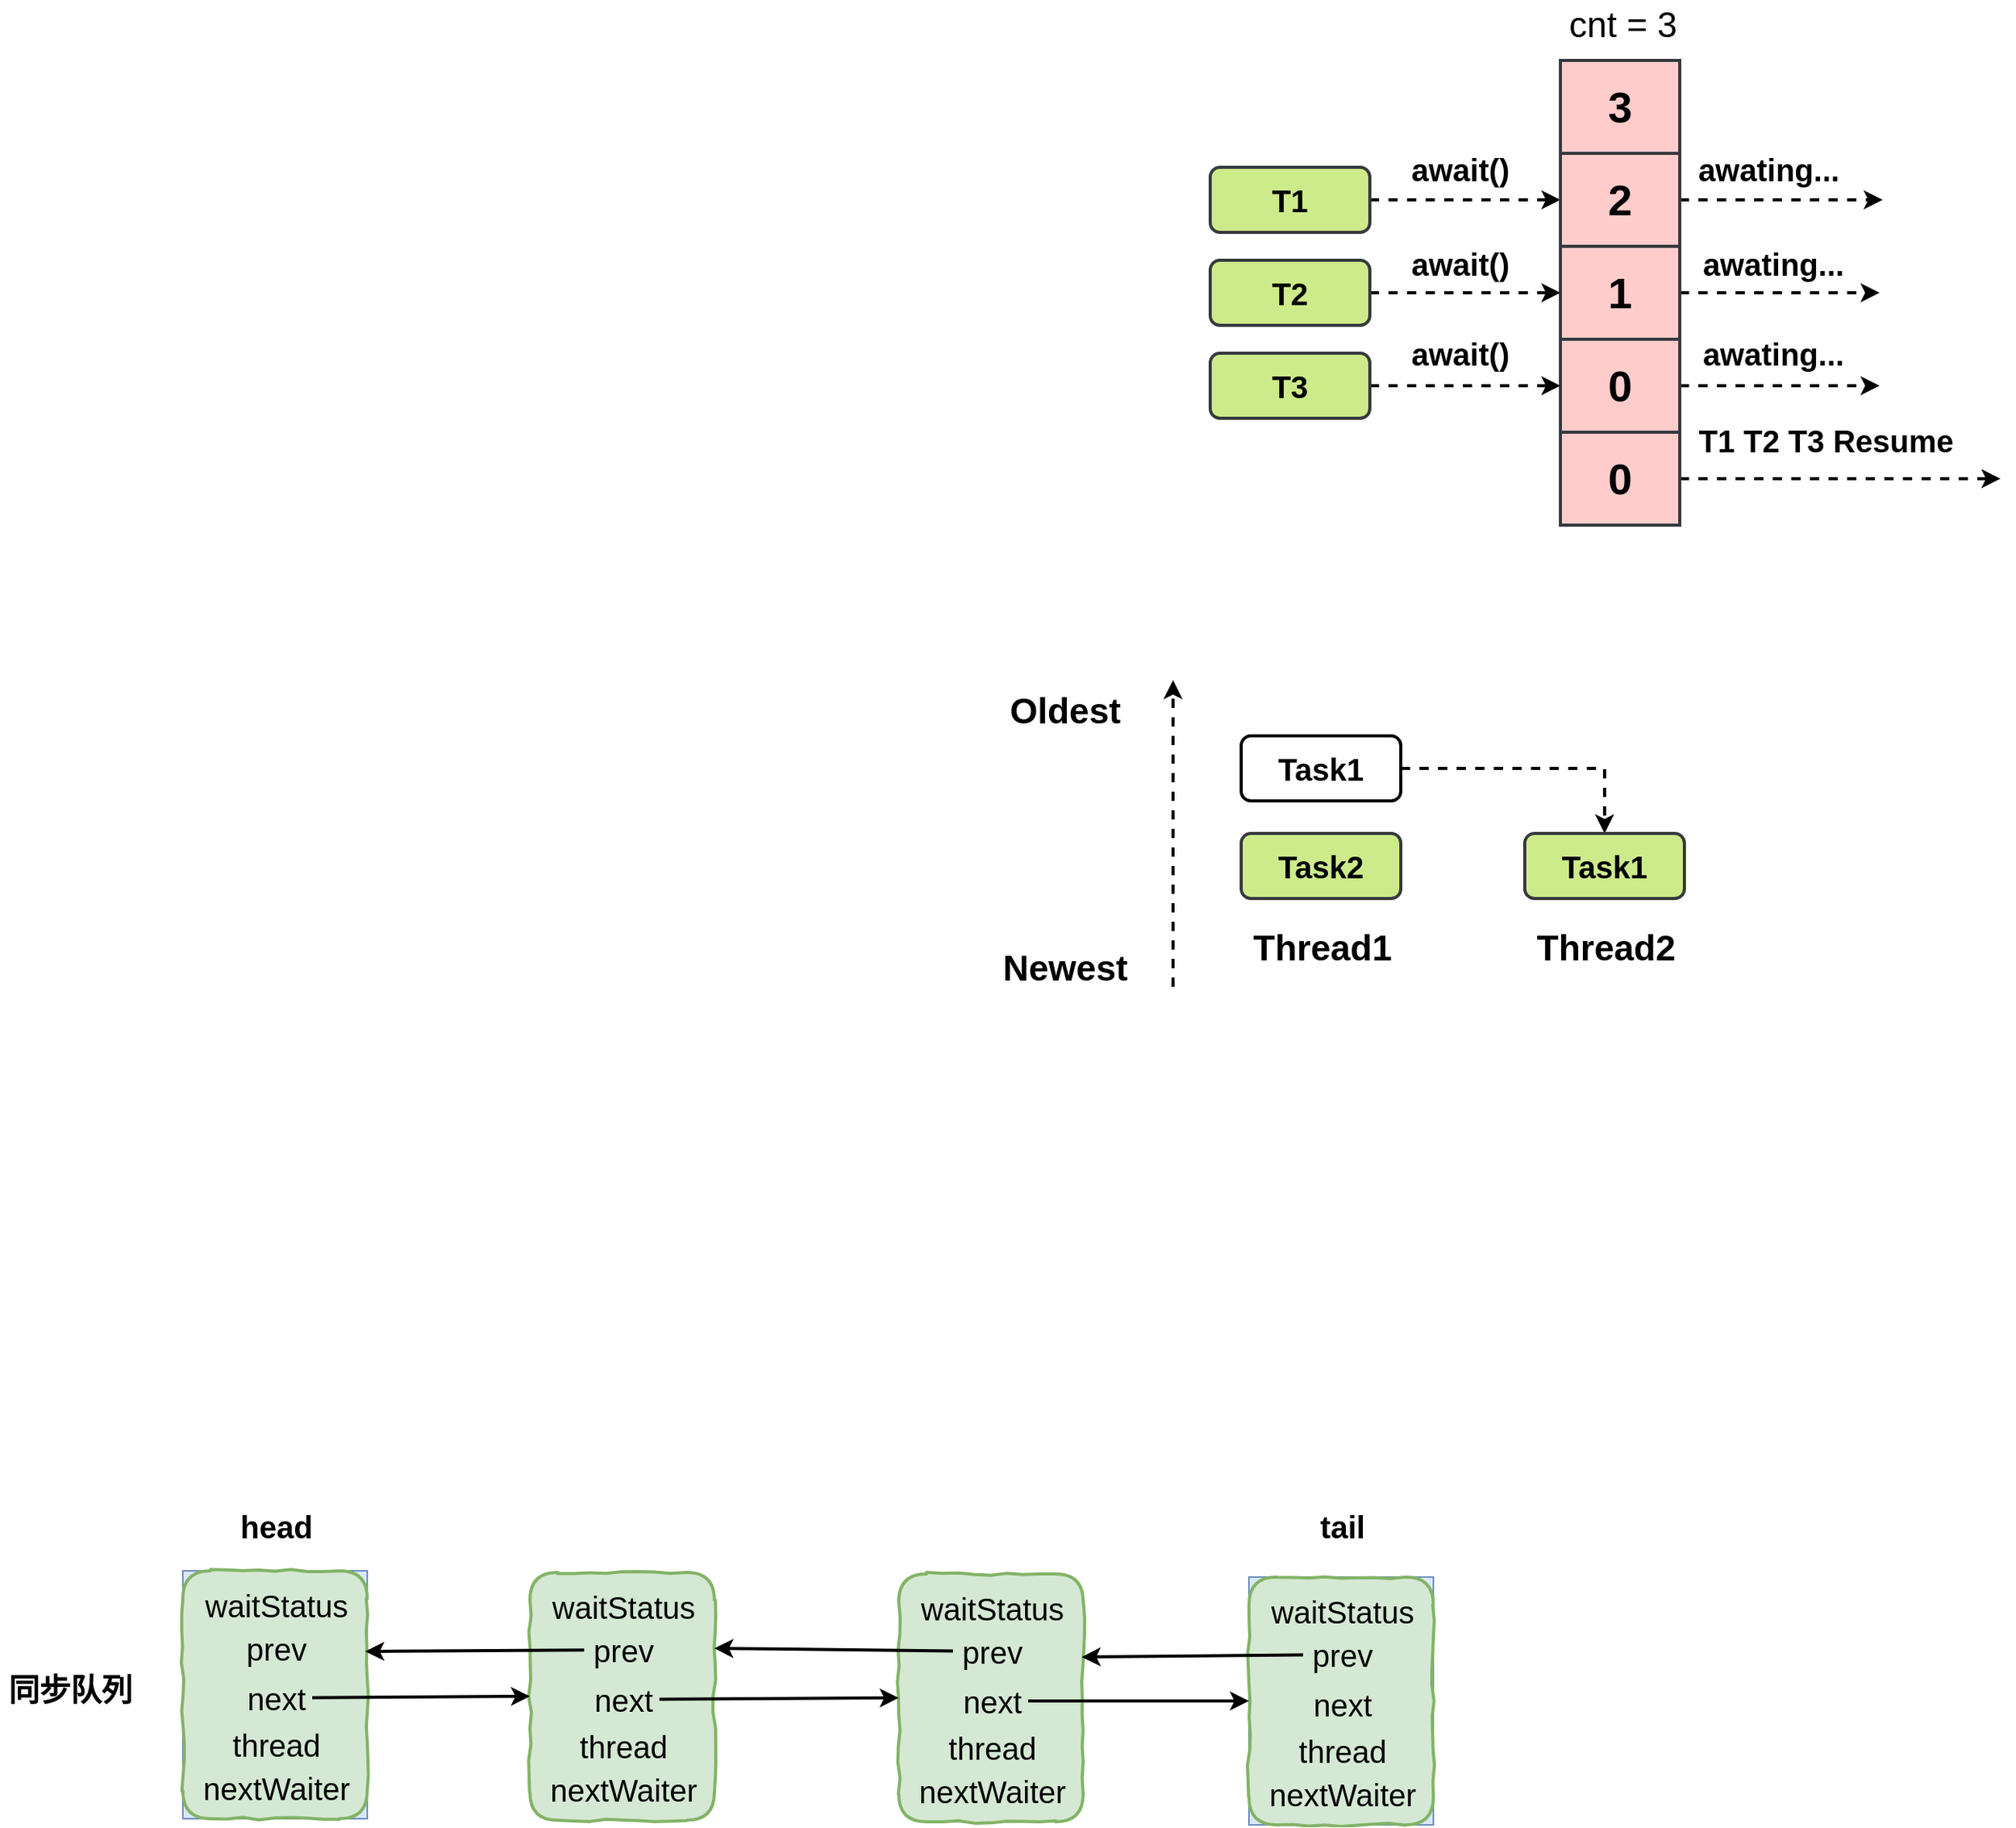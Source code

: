 <mxfile version="13.0.3" type="device"><diagram id="2wja1paDzNUNhNRBYE_6" name="Page-1"><mxGraphModel dx="2473" dy="967" grid="0" gridSize="10" guides="1" tooltips="1" connect="1" arrows="1" fold="1" page="0" pageScale="1" pageWidth="827" pageHeight="1169" math="0" shadow="0"><root><mxCell id="0"/><mxCell id="1" parent="0"/><mxCell id="sbqXiGQBPaouhdh_jf4P-11" style="edgeStyle=orthogonalEdgeStyle;rounded=0;orthogonalLoop=1;jettySize=auto;html=1;exitX=1;exitY=0.5;exitDx=0;exitDy=0;entryX=0;entryY=0.5;entryDx=0;entryDy=0;fontSize=20;strokeWidth=2;dashed=1;" parent="1" source="sbqXiGQBPaouhdh_jf4P-1" target="sbqXiGQBPaouhdh_jf4P-3" edge="1"><mxGeometry relative="1" as="geometry"/></mxCell><mxCell id="sbqXiGQBPaouhdh_jf4P-1" value="T1" style="rounded=1;whiteSpace=wrap;html=1;strokeWidth=2;fontSize=20;fontStyle=1;fillColor=#cdeb8b;strokeColor=#36393d;" parent="1" vertex="1"><mxGeometry x="164" y="201" width="103" height="42" as="geometry"/></mxCell><mxCell id="sbqXiGQBPaouhdh_jf4P-2" value="3" style="rounded=0;whiteSpace=wrap;html=1;fontSize=28;fontStyle=1;strokeWidth=2;fillColor=#ffcccc;strokeColor=#36393d;" parent="1" vertex="1"><mxGeometry x="390" y="132" width="77" height="60" as="geometry"/></mxCell><mxCell id="sbqXiGQBPaouhdh_jf4P-14" style="edgeStyle=orthogonalEdgeStyle;rounded=0;orthogonalLoop=1;jettySize=auto;html=1;exitX=1;exitY=0.5;exitDx=0;exitDy=0;dashed=1;strokeWidth=2;fontSize=20;" parent="1" source="sbqXiGQBPaouhdh_jf4P-3" edge="1"><mxGeometry relative="1" as="geometry"><mxPoint x="598" y="222" as="targetPoint"/></mxGeometry></mxCell><mxCell id="sbqXiGQBPaouhdh_jf4P-3" value="2" style="rounded=0;whiteSpace=wrap;html=1;fontSize=28;fontStyle=1;strokeWidth=2;fillColor=#ffcccc;strokeColor=#36393d;" parent="1" vertex="1"><mxGeometry x="390" y="192" width="77" height="60" as="geometry"/></mxCell><mxCell id="sbqXiGQBPaouhdh_jf4P-15" style="edgeStyle=orthogonalEdgeStyle;rounded=0;orthogonalLoop=1;jettySize=auto;html=1;exitX=1;exitY=0.5;exitDx=0;exitDy=0;dashed=1;strokeWidth=2;fontSize=20;" parent="1" source="sbqXiGQBPaouhdh_jf4P-4" edge="1"><mxGeometry relative="1" as="geometry"><mxPoint x="596" y="282" as="targetPoint"/></mxGeometry></mxCell><mxCell id="sbqXiGQBPaouhdh_jf4P-4" value="1" style="rounded=0;whiteSpace=wrap;html=1;fontSize=28;fontStyle=1;strokeWidth=2;fillColor=#ffcccc;strokeColor=#36393d;" parent="1" vertex="1"><mxGeometry x="390" y="252" width="77" height="60" as="geometry"/></mxCell><mxCell id="sbqXiGQBPaouhdh_jf4P-16" style="edgeStyle=orthogonalEdgeStyle;rounded=0;orthogonalLoop=1;jettySize=auto;html=1;exitX=1;exitY=0.5;exitDx=0;exitDy=0;dashed=1;strokeWidth=2;fontSize=20;" parent="1" source="sbqXiGQBPaouhdh_jf4P-5" edge="1"><mxGeometry relative="1" as="geometry"><mxPoint x="596" y="342" as="targetPoint"/></mxGeometry></mxCell><mxCell id="sbqXiGQBPaouhdh_jf4P-5" value="0" style="rounded=0;whiteSpace=wrap;html=1;fontSize=28;fontStyle=1;strokeWidth=2;fillColor=#ffcccc;strokeColor=#36393d;" parent="1" vertex="1"><mxGeometry x="390" y="312" width="77" height="60" as="geometry"/></mxCell><mxCell id="sbqXiGQBPaouhdh_jf4P-17" style="edgeStyle=orthogonalEdgeStyle;rounded=0;orthogonalLoop=1;jettySize=auto;html=1;exitX=1;exitY=0.5;exitDx=0;exitDy=0;dashed=1;strokeWidth=2;fontSize=20;" parent="1" source="sbqXiGQBPaouhdh_jf4P-6" edge="1"><mxGeometry relative="1" as="geometry"><mxPoint x="674" y="402" as="targetPoint"/></mxGeometry></mxCell><mxCell id="sbqXiGQBPaouhdh_jf4P-6" value="0" style="rounded=0;whiteSpace=wrap;html=1;fontSize=28;fontStyle=1;strokeWidth=2;fillColor=#ffcccc;strokeColor=#36393d;" parent="1" vertex="1"><mxGeometry x="390" y="372" width="77" height="60" as="geometry"/></mxCell><mxCell id="sbqXiGQBPaouhdh_jf4P-12" style="edgeStyle=orthogonalEdgeStyle;rounded=0;orthogonalLoop=1;jettySize=auto;html=1;entryX=0;entryY=0.5;entryDx=0;entryDy=0;dashed=1;strokeWidth=2;fontSize=20;" parent="1" source="sbqXiGQBPaouhdh_jf4P-8" target="sbqXiGQBPaouhdh_jf4P-4" edge="1"><mxGeometry relative="1" as="geometry"/></mxCell><mxCell id="sbqXiGQBPaouhdh_jf4P-8" value="T2" style="rounded=1;whiteSpace=wrap;html=1;strokeWidth=2;fontSize=20;fontStyle=1;fillColor=#cdeb8b;strokeColor=#36393d;" parent="1" vertex="1"><mxGeometry x="164" y="261" width="103" height="42" as="geometry"/></mxCell><mxCell id="sbqXiGQBPaouhdh_jf4P-13" style="edgeStyle=orthogonalEdgeStyle;rounded=0;orthogonalLoop=1;jettySize=auto;html=1;exitX=1;exitY=0.5;exitDx=0;exitDy=0;entryX=0;entryY=0.5;entryDx=0;entryDy=0;dashed=1;strokeWidth=2;fontSize=20;" parent="1" source="sbqXiGQBPaouhdh_jf4P-9" target="sbqXiGQBPaouhdh_jf4P-5" edge="1"><mxGeometry relative="1" as="geometry"/></mxCell><mxCell id="sbqXiGQBPaouhdh_jf4P-9" value="T3" style="rounded=1;whiteSpace=wrap;html=1;strokeWidth=2;fontSize=20;fontStyle=1;fillColor=#cdeb8b;strokeColor=#36393d;" parent="1" vertex="1"><mxGeometry x="164" y="321" width="103" height="42" as="geometry"/></mxCell><mxCell id="sbqXiGQBPaouhdh_jf4P-10" value="cnt = 3" style="text;html=1;align=center;verticalAlign=middle;resizable=0;points=[];autosize=1;fontSize=23;" parent="1" vertex="1"><mxGeometry x="390" y="93" width="80" height="32" as="geometry"/></mxCell><mxCell id="sbqXiGQBPaouhdh_jf4P-18" value="&lt;b&gt;await()&lt;/b&gt;" style="text;html=1;align=center;verticalAlign=middle;resizable=0;points=[];autosize=1;fontSize=20;" parent="1" vertex="1"><mxGeometry x="288" y="188" width="73" height="28" as="geometry"/></mxCell><mxCell id="sbqXiGQBPaouhdh_jf4P-19" value="&lt;b&gt;await()&lt;/b&gt;" style="text;html=1;align=center;verticalAlign=middle;resizable=0;points=[];autosize=1;fontSize=20;" parent="1" vertex="1"><mxGeometry x="288" y="249" width="73" height="28" as="geometry"/></mxCell><mxCell id="sbqXiGQBPaouhdh_jf4P-20" value="&lt;b&gt;await()&lt;/b&gt;" style="text;html=1;align=center;verticalAlign=middle;resizable=0;points=[];autosize=1;fontSize=20;" parent="1" vertex="1"><mxGeometry x="288" y="307" width="73" height="28" as="geometry"/></mxCell><mxCell id="sbqXiGQBPaouhdh_jf4P-21" value="&lt;b&gt;awating...&lt;/b&gt;" style="text;html=1;align=center;verticalAlign=middle;resizable=0;points=[];autosize=1;fontSize=20;" parent="1" vertex="1"><mxGeometry x="473" y="188" width="101" height="28" as="geometry"/></mxCell><mxCell id="sbqXiGQBPaouhdh_jf4P-22" value="&lt;b&gt;awating...&lt;/b&gt;" style="text;html=1;align=center;verticalAlign=middle;resizable=0;points=[];autosize=1;fontSize=20;" parent="1" vertex="1"><mxGeometry x="476" y="249" width="101" height="28" as="geometry"/></mxCell><mxCell id="sbqXiGQBPaouhdh_jf4P-23" value="&lt;b&gt;awating...&lt;/b&gt;" style="text;html=1;align=center;verticalAlign=middle;resizable=0;points=[];autosize=1;fontSize=20;" parent="1" vertex="1"><mxGeometry x="476" y="307" width="101" height="28" as="geometry"/></mxCell><mxCell id="sbqXiGQBPaouhdh_jf4P-24" value="&lt;b&gt;T1 T2 T3 Resume&lt;/b&gt;" style="text;html=1;align=center;verticalAlign=middle;resizable=0;points=[];autosize=1;fontSize=20;" parent="1" vertex="1"><mxGeometry x="473" y="363" width="175" height="28" as="geometry"/></mxCell><mxCell id="sbqXiGQBPaouhdh_jf4P-35" style="edgeStyle=orthogonalEdgeStyle;rounded=0;orthogonalLoop=1;jettySize=auto;html=1;exitX=1;exitY=0.5;exitDx=0;exitDy=0;entryX=0.5;entryY=0;entryDx=0;entryDy=0;dashed=1;strokeWidth=2;fontSize=23;" parent="1" source="sbqXiGQBPaouhdh_jf4P-25" target="sbqXiGQBPaouhdh_jf4P-27" edge="1"><mxGeometry relative="1" as="geometry"/></mxCell><mxCell id="sbqXiGQBPaouhdh_jf4P-25" value="Task1" style="rounded=1;whiteSpace=wrap;html=1;strokeWidth=2;fontSize=20;fontStyle=1;" parent="1" vertex="1"><mxGeometry x="184" y="568" width="103" height="42" as="geometry"/></mxCell><mxCell id="sbqXiGQBPaouhdh_jf4P-26" value="Task2" style="rounded=1;whiteSpace=wrap;html=1;strokeWidth=2;fontSize=20;fontStyle=1;fillColor=#cdeb8b;strokeColor=#36393d;" parent="1" vertex="1"><mxGeometry x="184" y="631" width="103" height="42" as="geometry"/></mxCell><mxCell id="sbqXiGQBPaouhdh_jf4P-27" value="Task1" style="rounded=1;whiteSpace=wrap;html=1;strokeWidth=2;fontSize=20;fontStyle=1;fillColor=#cdeb8b;strokeColor=#36393d;" parent="1" vertex="1"><mxGeometry x="367" y="631" width="103" height="42" as="geometry"/></mxCell><mxCell id="sbqXiGQBPaouhdh_jf4P-28" value="Thread1" style="text;html=1;align=center;verticalAlign=middle;resizable=0;points=[];autosize=1;fontSize=23;fontStyle=1" parent="1" vertex="1"><mxGeometry x="186.5" y="689" width="99" height="32" as="geometry"/></mxCell><mxCell id="sbqXiGQBPaouhdh_jf4P-29" value="Thread2" style="text;html=1;align=center;verticalAlign=middle;resizable=0;points=[];autosize=1;fontSize=23;fontStyle=1" parent="1" vertex="1"><mxGeometry x="369.5" y="689" width="99" height="32" as="geometry"/></mxCell><mxCell id="sbqXiGQBPaouhdh_jf4P-30" value="" style="endArrow=classic;html=1;dashed=1;strokeWidth=2;fontSize=23;" parent="1" edge="1"><mxGeometry width="50" height="50" relative="1" as="geometry"><mxPoint x="140" y="730" as="sourcePoint"/><mxPoint x="140" y="532" as="targetPoint"/></mxGeometry></mxCell><mxCell id="sbqXiGQBPaouhdh_jf4P-31" value="Newest" style="text;html=1;align=center;verticalAlign=middle;resizable=0;points=[];autosize=1;fontSize=23;fontStyle=1" parent="1" vertex="1"><mxGeometry x="24" y="702" width="91" height="32" as="geometry"/></mxCell><mxCell id="sbqXiGQBPaouhdh_jf4P-34" value="Oldest" style="text;html=1;align=center;verticalAlign=middle;resizable=0;points=[];autosize=1;fontSize=23;fontStyle=1" parent="1" vertex="1"><mxGeometry x="29" y="536" width="82" height="32" as="geometry"/></mxCell><mxCell id="sR_rTf6ISIvo2K9_C_R2-7" value="" style="group;fillColor=#dae8fc;strokeColor=#6c8ebf;" vertex="1" connectable="0" parent="1"><mxGeometry x="-499" y="1107" width="119" height="160" as="geometry"/></mxCell><mxCell id="sR_rTf6ISIvo2K9_C_R2-1" value="" style="rounded=1;whiteSpace=wrap;html=1;strokeWidth=2;fontSize=20;comic=1;fillColor=#d5e8d4;strokeColor=#82b366;" vertex="1" parent="sR_rTf6ISIvo2K9_C_R2-7"><mxGeometry width="119" height="160" as="geometry"/></mxCell><mxCell id="sR_rTf6ISIvo2K9_C_R2-2" value="waitStatus" style="text;html=1;align=center;verticalAlign=middle;resizable=0;points=[];autosize=1;fontSize=20;" vertex="1" parent="sR_rTf6ISIvo2K9_C_R2-7"><mxGeometry x="8.5" y="8" width="102" height="28" as="geometry"/></mxCell><mxCell id="sR_rTf6ISIvo2K9_C_R2-3" value="prev" style="text;html=1;align=center;verticalAlign=middle;resizable=0;points=[];autosize=1;fontSize=20;" vertex="1" parent="sR_rTf6ISIvo2K9_C_R2-7"><mxGeometry x="35" y="36" width="49" height="28" as="geometry"/></mxCell><mxCell id="sR_rTf6ISIvo2K9_C_R2-4" value="next" style="text;html=1;align=center;verticalAlign=middle;resizable=0;points=[];autosize=1;fontSize=20;" vertex="1" parent="sR_rTf6ISIvo2K9_C_R2-7"><mxGeometry x="35.5" y="68" width="48" height="28" as="geometry"/></mxCell><mxCell id="sR_rTf6ISIvo2K9_C_R2-5" value="thread" style="text;html=1;align=center;verticalAlign=middle;resizable=0;points=[];autosize=1;fontSize=20;" vertex="1" parent="sR_rTf6ISIvo2K9_C_R2-7"><mxGeometry x="26" y="98" width="67" height="28" as="geometry"/></mxCell><mxCell id="sR_rTf6ISIvo2K9_C_R2-6" value="nextWaiter" style="text;html=1;align=center;verticalAlign=middle;resizable=0;points=[];autosize=1;fontSize=20;" vertex="1" parent="sR_rTf6ISIvo2K9_C_R2-7"><mxGeometry x="7" y="126" width="105" height="28" as="geometry"/></mxCell><mxCell id="sR_rTf6ISIvo2K9_C_R2-8" value="" style="group" vertex="1" connectable="0" parent="1"><mxGeometry x="-275" y="1108" width="119" height="160" as="geometry"/></mxCell><mxCell id="sR_rTf6ISIvo2K9_C_R2-9" value="" style="rounded=1;whiteSpace=wrap;html=1;strokeWidth=2;fontSize=20;comic=1;fillColor=#d5e8d4;strokeColor=#82b366;" vertex="1" parent="sR_rTf6ISIvo2K9_C_R2-8"><mxGeometry width="119" height="160" as="geometry"/></mxCell><mxCell id="sR_rTf6ISIvo2K9_C_R2-10" value="waitStatus" style="text;html=1;align=center;verticalAlign=middle;resizable=0;points=[];autosize=1;fontSize=20;" vertex="1" parent="sR_rTf6ISIvo2K9_C_R2-8"><mxGeometry x="8.5" y="8" width="102" height="28" as="geometry"/></mxCell><mxCell id="sR_rTf6ISIvo2K9_C_R2-11" value="prev" style="text;html=1;align=center;verticalAlign=middle;resizable=0;points=[];autosize=1;fontSize=20;" vertex="1" parent="sR_rTf6ISIvo2K9_C_R2-8"><mxGeometry x="35" y="36" width="49" height="28" as="geometry"/></mxCell><mxCell id="sR_rTf6ISIvo2K9_C_R2-12" value="next" style="text;html=1;align=center;verticalAlign=middle;resizable=0;points=[];autosize=1;fontSize=20;" vertex="1" parent="sR_rTf6ISIvo2K9_C_R2-8"><mxGeometry x="35.5" y="68" width="48" height="28" as="geometry"/></mxCell><mxCell id="sR_rTf6ISIvo2K9_C_R2-13" value="thread" style="text;html=1;align=center;verticalAlign=middle;resizable=0;points=[];autosize=1;fontSize=20;" vertex="1" parent="sR_rTf6ISIvo2K9_C_R2-8"><mxGeometry x="26" y="98" width="67" height="28" as="geometry"/></mxCell><mxCell id="sR_rTf6ISIvo2K9_C_R2-14" value="nextWaiter" style="text;html=1;align=center;verticalAlign=middle;resizable=0;points=[];autosize=1;fontSize=20;" vertex="1" parent="sR_rTf6ISIvo2K9_C_R2-8"><mxGeometry x="7" y="126" width="105" height="28" as="geometry"/></mxCell><mxCell id="sR_rTf6ISIvo2K9_C_R2-15" value="" style="group" vertex="1" connectable="0" parent="1"><mxGeometry x="-37" y="1109" width="119" height="160" as="geometry"/></mxCell><mxCell id="sR_rTf6ISIvo2K9_C_R2-16" value="" style="rounded=1;whiteSpace=wrap;html=1;strokeWidth=2;fontSize=20;comic=1;fillColor=#d5e8d4;strokeColor=#82b366;" vertex="1" parent="sR_rTf6ISIvo2K9_C_R2-15"><mxGeometry width="119" height="160" as="geometry"/></mxCell><mxCell id="sR_rTf6ISIvo2K9_C_R2-17" value="waitStatus" style="text;html=1;align=center;verticalAlign=middle;resizable=0;points=[];autosize=1;fontSize=20;" vertex="1" parent="sR_rTf6ISIvo2K9_C_R2-15"><mxGeometry x="8.5" y="8" width="102" height="28" as="geometry"/></mxCell><mxCell id="sR_rTf6ISIvo2K9_C_R2-18" value="prev" style="text;html=1;align=center;verticalAlign=middle;resizable=0;points=[];autosize=1;fontSize=20;" vertex="1" parent="sR_rTf6ISIvo2K9_C_R2-15"><mxGeometry x="35" y="36" width="49" height="28" as="geometry"/></mxCell><mxCell id="sR_rTf6ISIvo2K9_C_R2-19" value="next" style="text;html=1;align=center;verticalAlign=middle;resizable=0;points=[];autosize=1;fontSize=20;" vertex="1" parent="sR_rTf6ISIvo2K9_C_R2-15"><mxGeometry x="35.5" y="68" width="48" height="28" as="geometry"/></mxCell><mxCell id="sR_rTf6ISIvo2K9_C_R2-20" value="thread" style="text;html=1;align=center;verticalAlign=middle;resizable=0;points=[];autosize=1;fontSize=20;" vertex="1" parent="sR_rTf6ISIvo2K9_C_R2-15"><mxGeometry x="26" y="98" width="67" height="28" as="geometry"/></mxCell><mxCell id="sR_rTf6ISIvo2K9_C_R2-21" value="nextWaiter" style="text;html=1;align=center;verticalAlign=middle;resizable=0;points=[];autosize=1;fontSize=20;" vertex="1" parent="sR_rTf6ISIvo2K9_C_R2-15"><mxGeometry x="7" y="126" width="105" height="28" as="geometry"/></mxCell><mxCell id="sR_rTf6ISIvo2K9_C_R2-22" value="" style="group;fillColor=#dae8fc;strokeColor=#6c8ebf;" vertex="1" connectable="0" parent="1"><mxGeometry x="189" y="1111" width="119" height="160" as="geometry"/></mxCell><mxCell id="sR_rTf6ISIvo2K9_C_R2-23" value="" style="rounded=1;whiteSpace=wrap;html=1;strokeWidth=2;fontSize=20;comic=1;fillColor=#d5e8d4;strokeColor=#82b366;" vertex="1" parent="sR_rTf6ISIvo2K9_C_R2-22"><mxGeometry width="119" height="160" as="geometry"/></mxCell><mxCell id="sR_rTf6ISIvo2K9_C_R2-24" value="waitStatus" style="text;html=1;align=center;verticalAlign=middle;resizable=0;points=[];autosize=1;fontSize=20;" vertex="1" parent="sR_rTf6ISIvo2K9_C_R2-22"><mxGeometry x="8.5" y="8" width="102" height="28" as="geometry"/></mxCell><mxCell id="sR_rTf6ISIvo2K9_C_R2-25" value="prev" style="text;html=1;align=center;verticalAlign=middle;resizable=0;points=[];autosize=1;fontSize=20;" vertex="1" parent="sR_rTf6ISIvo2K9_C_R2-22"><mxGeometry x="35" y="36" width="49" height="28" as="geometry"/></mxCell><mxCell id="sR_rTf6ISIvo2K9_C_R2-26" value="next" style="text;html=1;align=center;verticalAlign=middle;resizable=0;points=[];autosize=1;fontSize=20;" vertex="1" parent="sR_rTf6ISIvo2K9_C_R2-22"><mxGeometry x="35.5" y="68" width="48" height="28" as="geometry"/></mxCell><mxCell id="sR_rTf6ISIvo2K9_C_R2-27" value="thread" style="text;html=1;align=center;verticalAlign=middle;resizable=0;points=[];autosize=1;fontSize=20;" vertex="1" parent="sR_rTf6ISIvo2K9_C_R2-22"><mxGeometry x="26" y="98" width="67" height="28" as="geometry"/></mxCell><mxCell id="sR_rTf6ISIvo2K9_C_R2-28" value="nextWaiter" style="text;html=1;align=center;verticalAlign=middle;resizable=0;points=[];autosize=1;fontSize=20;" vertex="1" parent="sR_rTf6ISIvo2K9_C_R2-22"><mxGeometry x="7" y="126" width="105" height="28" as="geometry"/></mxCell><mxCell id="sR_rTf6ISIvo2K9_C_R2-33" style="rounded=0;orthogonalLoop=1;jettySize=auto;html=1;entryX=0;entryY=0.5;entryDx=0;entryDy=0;fontSize=20;strokeWidth=2;" edge="1" parent="1" source="sR_rTf6ISIvo2K9_C_R2-4" target="sR_rTf6ISIvo2K9_C_R2-9"><mxGeometry relative="1" as="geometry"/></mxCell><mxCell id="sR_rTf6ISIvo2K9_C_R2-34" style="rounded=0;orthogonalLoop=1;jettySize=auto;html=1;entryX=0;entryY=0.5;entryDx=0;entryDy=0;strokeWidth=2;fontSize=20;" edge="1" parent="1" source="sR_rTf6ISIvo2K9_C_R2-12" target="sR_rTf6ISIvo2K9_C_R2-16"><mxGeometry relative="1" as="geometry"/></mxCell><mxCell id="sR_rTf6ISIvo2K9_C_R2-35" style="rounded=0;orthogonalLoop=1;jettySize=auto;html=1;entryX=0;entryY=0.5;entryDx=0;entryDy=0;strokeWidth=2;fontSize=20;" edge="1" parent="1" source="sR_rTf6ISIvo2K9_C_R2-19" target="sR_rTf6ISIvo2K9_C_R2-23"><mxGeometry relative="1" as="geometry"/></mxCell><mxCell id="sR_rTf6ISIvo2K9_C_R2-36" style="rounded=0;orthogonalLoop=1;jettySize=auto;html=1;strokeWidth=2;fontSize=20;entryX=0.989;entryY=0.325;entryDx=0;entryDy=0;entryPerimeter=0;" edge="1" parent="1" source="sR_rTf6ISIvo2K9_C_R2-11" target="sR_rTf6ISIvo2K9_C_R2-1"><mxGeometry relative="1" as="geometry"/></mxCell><mxCell id="sR_rTf6ISIvo2K9_C_R2-37" style="rounded=0;orthogonalLoop=1;jettySize=auto;html=1;strokeWidth=2;fontSize=20;" edge="1" parent="1" source="sR_rTf6ISIvo2K9_C_R2-18"><mxGeometry relative="1" as="geometry"><mxPoint x="-156" y="1157" as="targetPoint"/></mxGeometry></mxCell><mxCell id="sR_rTf6ISIvo2K9_C_R2-38" style="edgeStyle=none;rounded=0;orthogonalLoop=1;jettySize=auto;html=1;entryX=0.992;entryY=0.335;entryDx=0;entryDy=0;entryPerimeter=0;strokeWidth=2;fontSize=20;" edge="1" parent="1" source="sR_rTf6ISIvo2K9_C_R2-25" target="sR_rTf6ISIvo2K9_C_R2-16"><mxGeometry relative="1" as="geometry"/></mxCell><mxCell id="sR_rTf6ISIvo2K9_C_R2-39" value="tail" style="text;html=1;align=center;verticalAlign=middle;resizable=0;points=[];autosize=1;fontSize=20;fontStyle=1" vertex="1" parent="1"><mxGeometry x="229.5" y="1064" width="39" height="28" as="geometry"/></mxCell><mxCell id="sR_rTf6ISIvo2K9_C_R2-40" value="head" style="text;html=1;align=center;verticalAlign=middle;resizable=0;points=[];autosize=1;fontSize=20;fontStyle=1" vertex="1" parent="1"><mxGeometry x="-468" y="1064" width="57" height="28" as="geometry"/></mxCell><mxCell id="sR_rTf6ISIvo2K9_C_R2-41" value="同步队列" style="text;html=1;align=center;verticalAlign=middle;resizable=0;points=[];autosize=1;fontSize=20;fontStyle=1" vertex="1" parent="1"><mxGeometry x="-617" y="1169" width="90" height="28" as="geometry"/></mxCell></root></mxGraphModel></diagram></mxfile>